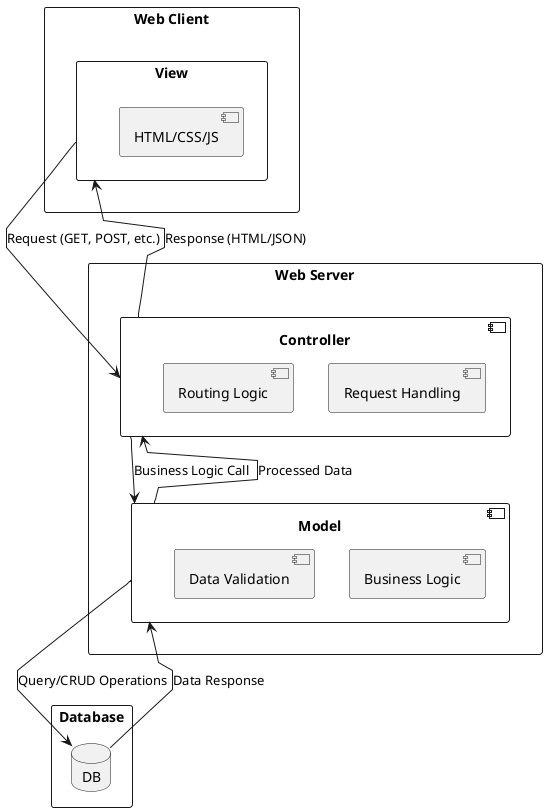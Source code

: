 @startuml
skinparam packageStyle rectangle
skinparam linetype polyline

package "Web Client" {
    rectangle View as V {
        component "HTML/CSS/JS" as HTML
    }
}

package "Web Server" {
    component Controller as C {
        [Request Handling]
        [Routing Logic]
    }

    component Model as M {
        [Business Logic]
        [Data Validation]
    }
}

package "Database" {
    database "DB" as DB
}

V -down-> C : "Request (GET, POST, etc.)"
C --> M : "Business Logic Call"
M --> DB : "Query/CRUD Operations"
DB --> M : "Data Response"
M --> C : "Processed Data"
C --> V : "Response (HTML/JSON)"
@enduml
